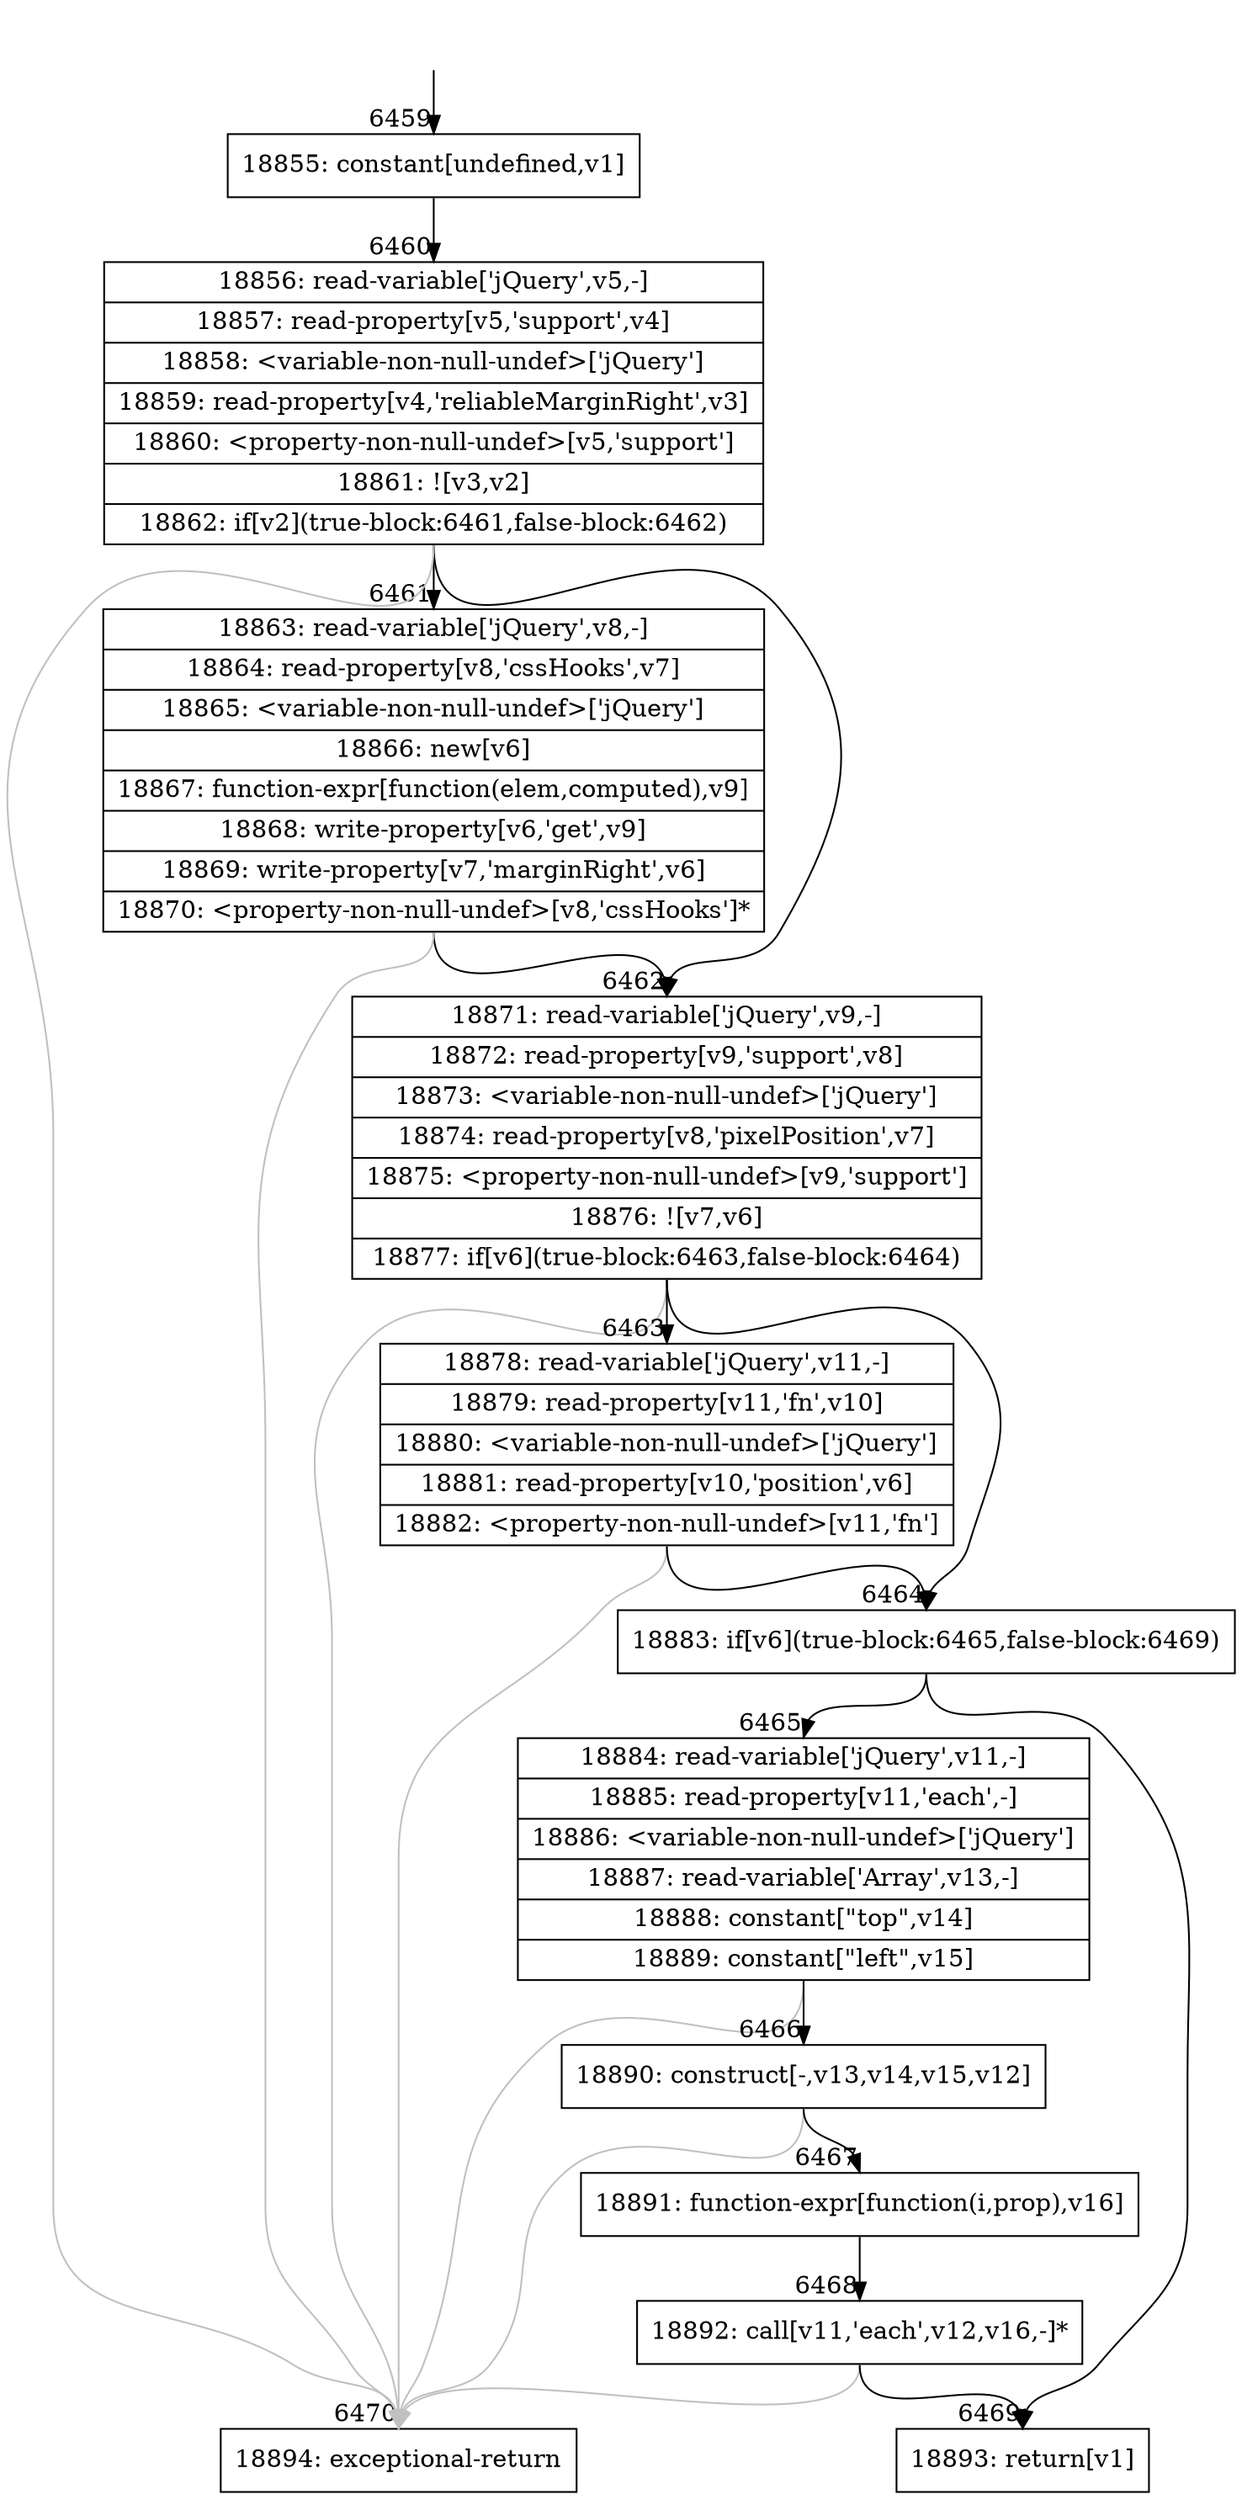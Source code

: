 digraph {
rankdir="TD"
BB_entry415[shape=none,label=""];
BB_entry415 -> BB6459 [tailport=s, headport=n, headlabel="    6459"]
BB6459 [shape=record label="{18855: constant[undefined,v1]}" ] 
BB6459 -> BB6460 [tailport=s, headport=n, headlabel="      6460"]
BB6460 [shape=record label="{18856: read-variable['jQuery',v5,-]|18857: read-property[v5,'support',v4]|18858: \<variable-non-null-undef\>['jQuery']|18859: read-property[v4,'reliableMarginRight',v3]|18860: \<property-non-null-undef\>[v5,'support']|18861: ![v3,v2]|18862: if[v2](true-block:6461,false-block:6462)}" ] 
BB6460 -> BB6461 [tailport=s, headport=n, headlabel="      6461"]
BB6460 -> BB6462 [tailport=s, headport=n, headlabel="      6462"]
BB6460 -> BB6470 [tailport=s, headport=n, color=gray, headlabel="      6470"]
BB6461 [shape=record label="{18863: read-variable['jQuery',v8,-]|18864: read-property[v8,'cssHooks',v7]|18865: \<variable-non-null-undef\>['jQuery']|18866: new[v6]|18867: function-expr[function(elem,computed),v9]|18868: write-property[v6,'get',v9]|18869: write-property[v7,'marginRight',v6]|18870: \<property-non-null-undef\>[v8,'cssHooks']*}" ] 
BB6461 -> BB6462 [tailport=s, headport=n]
BB6461 -> BB6470 [tailport=s, headport=n, color=gray]
BB6462 [shape=record label="{18871: read-variable['jQuery',v9,-]|18872: read-property[v9,'support',v8]|18873: \<variable-non-null-undef\>['jQuery']|18874: read-property[v8,'pixelPosition',v7]|18875: \<property-non-null-undef\>[v9,'support']|18876: ![v7,v6]|18877: if[v6](true-block:6463,false-block:6464)}" ] 
BB6462 -> BB6464 [tailport=s, headport=n, headlabel="      6464"]
BB6462 -> BB6463 [tailport=s, headport=n, headlabel="      6463"]
BB6462 -> BB6470 [tailport=s, headport=n, color=gray]
BB6463 [shape=record label="{18878: read-variable['jQuery',v11,-]|18879: read-property[v11,'fn',v10]|18880: \<variable-non-null-undef\>['jQuery']|18881: read-property[v10,'position',v6]|18882: \<property-non-null-undef\>[v11,'fn']}" ] 
BB6463 -> BB6464 [tailport=s, headport=n]
BB6463 -> BB6470 [tailport=s, headport=n, color=gray]
BB6464 [shape=record label="{18883: if[v6](true-block:6465,false-block:6469)}" ] 
BB6464 -> BB6465 [tailport=s, headport=n, headlabel="      6465"]
BB6464 -> BB6469 [tailport=s, headport=n, headlabel="      6469"]
BB6465 [shape=record label="{18884: read-variable['jQuery',v11,-]|18885: read-property[v11,'each',-]|18886: \<variable-non-null-undef\>['jQuery']|18887: read-variable['Array',v13,-]|18888: constant[\"top\",v14]|18889: constant[\"left\",v15]}" ] 
BB6465 -> BB6466 [tailport=s, headport=n, headlabel="      6466"]
BB6465 -> BB6470 [tailport=s, headport=n, color=gray]
BB6466 [shape=record label="{18890: construct[-,v13,v14,v15,v12]}" ] 
BB6466 -> BB6467 [tailport=s, headport=n, headlabel="      6467"]
BB6466 -> BB6470 [tailport=s, headport=n, color=gray]
BB6467 [shape=record label="{18891: function-expr[function(i,prop),v16]}" ] 
BB6467 -> BB6468 [tailport=s, headport=n, headlabel="      6468"]
BB6468 [shape=record label="{18892: call[v11,'each',v12,v16,-]*}" ] 
BB6468 -> BB6469 [tailport=s, headport=n]
BB6468 -> BB6470 [tailport=s, headport=n, color=gray]
BB6469 [shape=record label="{18893: return[v1]}" ] 
BB6470 [shape=record label="{18894: exceptional-return}" ] 
}
